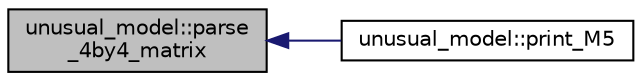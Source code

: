 digraph "unusual_model::parse_4by4_matrix"
{
  edge [fontname="Helvetica",fontsize="10",labelfontname="Helvetica",labelfontsize="10"];
  node [fontname="Helvetica",fontsize="10",shape=record];
  rankdir="LR";
  Node338 [label="unusual_model::parse\l_4by4_matrix",height=0.2,width=0.4,color="black", fillcolor="grey75", style="filled", fontcolor="black"];
  Node338 -> Node339 [dir="back",color="midnightblue",fontsize="10",style="solid",fontname="Helvetica"];
  Node339 [label="unusual_model::print_M5",height=0.2,width=0.4,color="black", fillcolor="white", style="filled",URL="$dc/d50/classunusual__model.html#a7d6f0ad4e7c431c87d024ff602a51d5d"];
}
